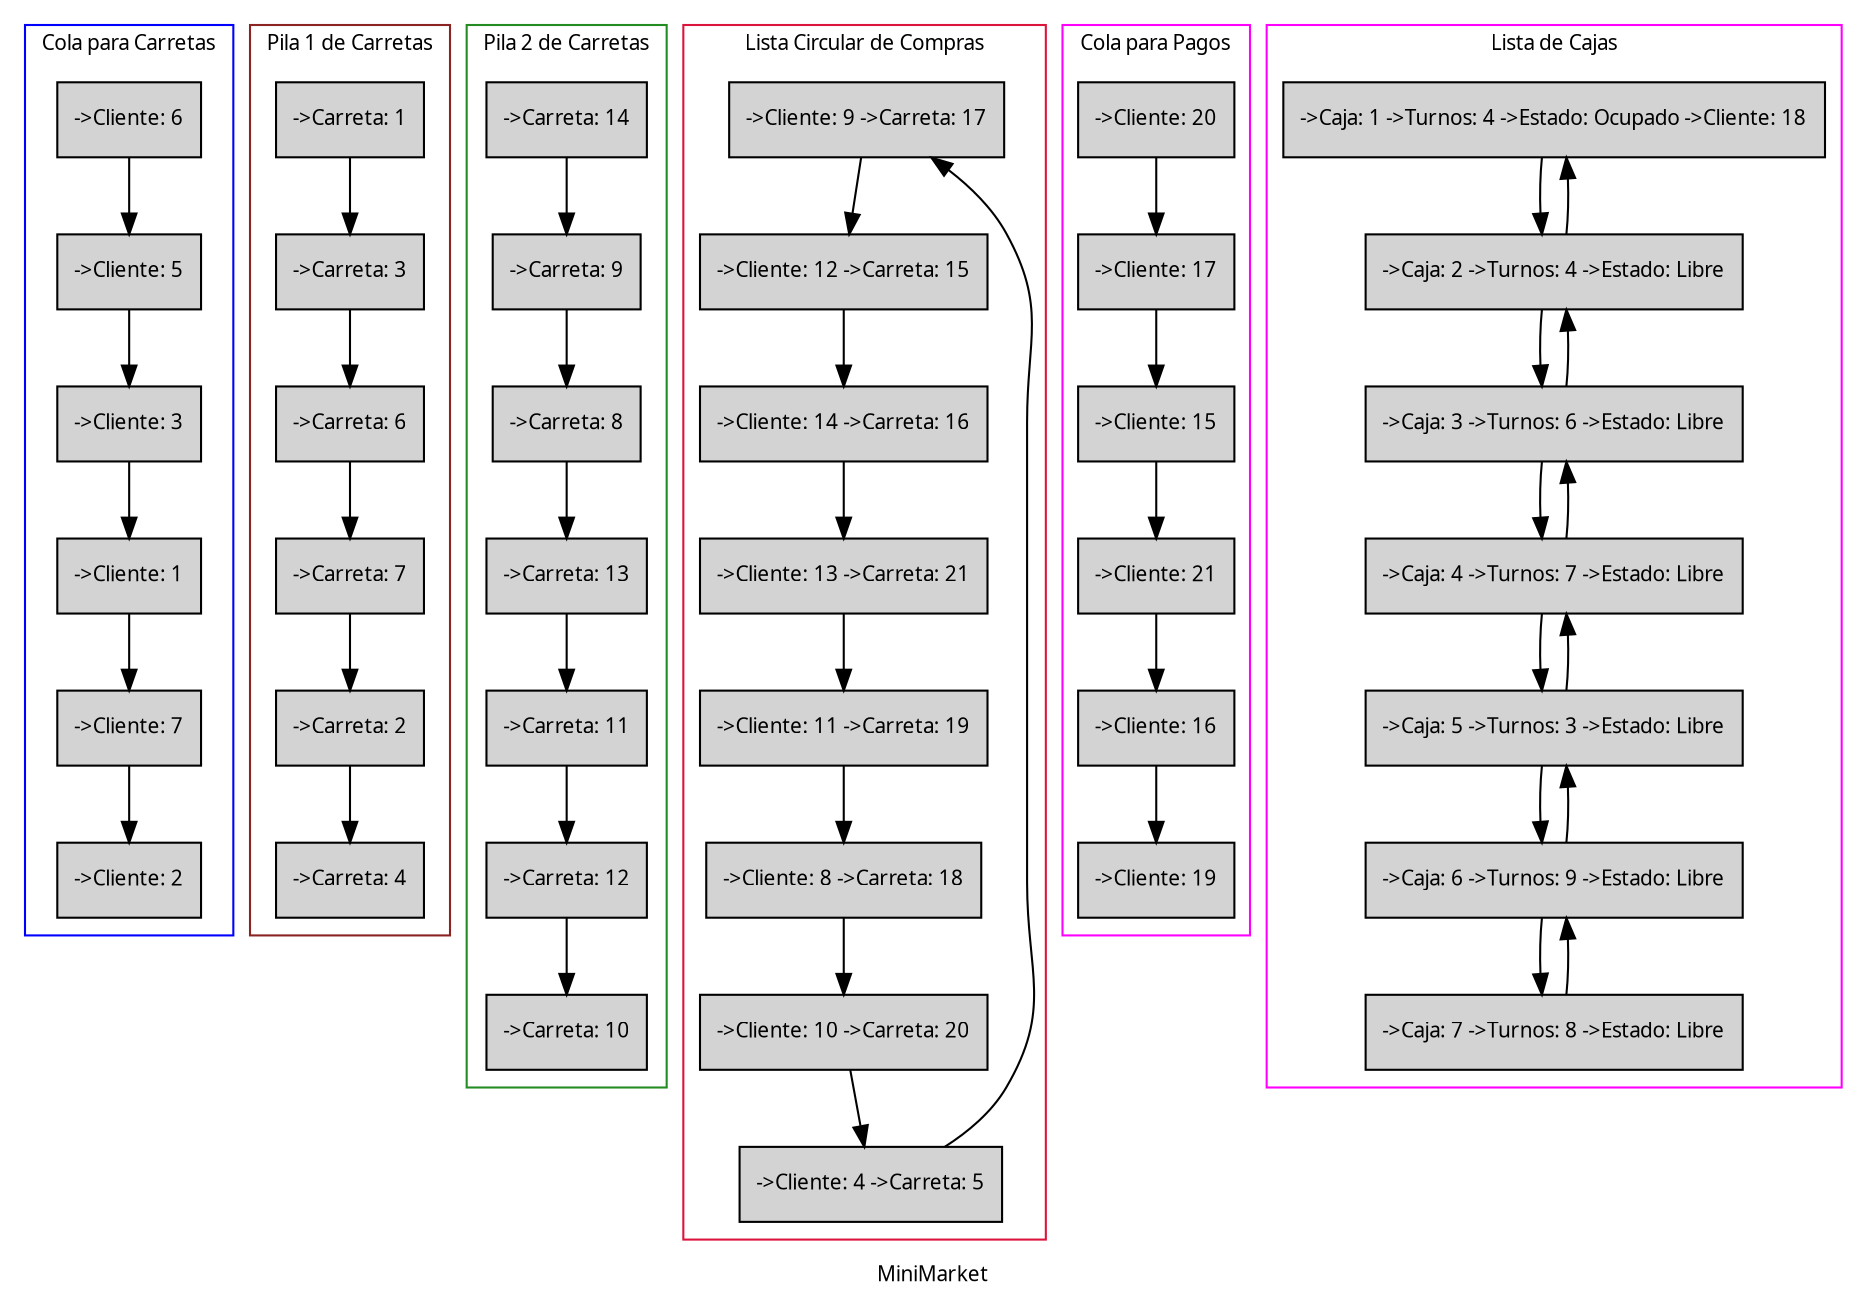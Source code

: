 digraph G {
label = "MiniMarket"
graph [fontsize=10 fontname="Verdana"]
node [shape=record fontsize=10 fontname="Verdana"]
subgraph cluster_0 {
node [style=filled];
"->Cliente: 6"->"->Cliente: 5";
"->Cliente: 5"->"->Cliente: 3";
"->Cliente: 3"->"->Cliente: 1";
"->Cliente: 1"->"->Cliente: 7";
"->Cliente: 7"->"->Cliente: 2";
"->Cliente: 2";
label="Cola para Carretas";
 color=blue;
 }
subgraph cluster_1 {
node [style=filled];
"->Carreta: 1"->"->Carreta: 3";
"->Carreta: 3"->"->Carreta: 6";
"->Carreta: 6"->"->Carreta: 7";
"->Carreta: 7"->"->Carreta: 2";
"->Carreta: 2"->"->Carreta: 4";
"->Carreta: 4";
label="Pila 1 de Carretas";
 color=brown4;
 }
subgraph cluster_2 {
node [style=filled];
"->Carreta: 14"->"->Carreta: 9";
"->Carreta: 9"->"->Carreta: 8";
"->Carreta: 8"->"->Carreta: 13";
"->Carreta: 13"->"->Carreta: 11";
"->Carreta: 11"->"->Carreta: 12";
"->Carreta: 12"->"->Carreta: 10";
"->Carreta: 10";
label="Pila 2 de Carretas";
 color=forestgreen;
 }
subgraph cluster_3 {
node [style=filled];
"->Cliente: 9 ->Carreta: 17"->"->Cliente: 12 ->Carreta: 15";
"->Cliente: 12 ->Carreta: 15"->"->Cliente: 14 ->Carreta: 16";
"->Cliente: 14 ->Carreta: 16"->"->Cliente: 13 ->Carreta: 21";
"->Cliente: 13 ->Carreta: 21"->"->Cliente: 11 ->Carreta: 19";
"->Cliente: 11 ->Carreta: 19"->"->Cliente: 8 ->Carreta: 18";
"->Cliente: 8 ->Carreta: 18"->"->Cliente: 10 ->Carreta: 20";
"->Cliente: 10 ->Carreta: 20"->"->Cliente: 4 ->Carreta: 5";
"->Cliente: 4 ->Carreta: 5"->"->Cliente: 9 ->Carreta: 17";
label="Lista Circular de Compras";
 color=crimson;
 }
subgraph cluster_4 {
node [style=filled];
"->Cliente: 20"->"->Cliente: 17";
"->Cliente: 17"->"->Cliente: 15";
"->Cliente: 15"->"->Cliente: 21";
"->Cliente: 21"->"->Cliente: 16";
"->Cliente: 16"->"->Cliente: 19";
"->Cliente: 19";
label="Cola para Pagos";
 color=fuchsia;
 }
subgraph cluster_5 {
node [style=filled];
"->Caja: 1 ->Turnos: 4 ->Estado: Ocupado ->Cliente: 18"->"->Caja: 2 ->Turnos: 4 ->Estado: Libre";
"->Caja: 2 ->Turnos: 4 ->Estado: Libre"->"->Caja: 3 ->Turnos: 6 ->Estado: Libre";
"->Caja: 2 ->Turnos: 4 ->Estado: Libre"->"->Caja: 1 ->Turnos: 4 ->Estado: Ocupado ->Cliente: 18";
"->Caja: 3 ->Turnos: 6 ->Estado: Libre"->"->Caja: 4 ->Turnos: 7 ->Estado: Libre";
"->Caja: 3 ->Turnos: 6 ->Estado: Libre"->"->Caja: 2 ->Turnos: 4 ->Estado: Libre";
"->Caja: 4 ->Turnos: 7 ->Estado: Libre"->"->Caja: 5 ->Turnos: 3 ->Estado: Libre";
"->Caja: 4 ->Turnos: 7 ->Estado: Libre"->"->Caja: 3 ->Turnos: 6 ->Estado: Libre";
"->Caja: 5 ->Turnos: 3 ->Estado: Libre"->"->Caja: 6 ->Turnos: 9 ->Estado: Libre";
"->Caja: 5 ->Turnos: 3 ->Estado: Libre"->"->Caja: 4 ->Turnos: 7 ->Estado: Libre";
"->Caja: 6 ->Turnos: 9 ->Estado: Libre"->"->Caja: 7 ->Turnos: 8 ->Estado: Libre";
"->Caja: 6 ->Turnos: 9 ->Estado: Libre"->"->Caja: 5 ->Turnos: 3 ->Estado: Libre";
"->Caja: 7 ->Turnos: 8 ->Estado: Libre";
"->Caja: 7 ->Turnos: 8 ->Estado: Libre"->"->Caja: 6 ->Turnos: 9 ->Estado: Libre";
label="Lista de Cajas";
 color=fuchsia;
 }
}
